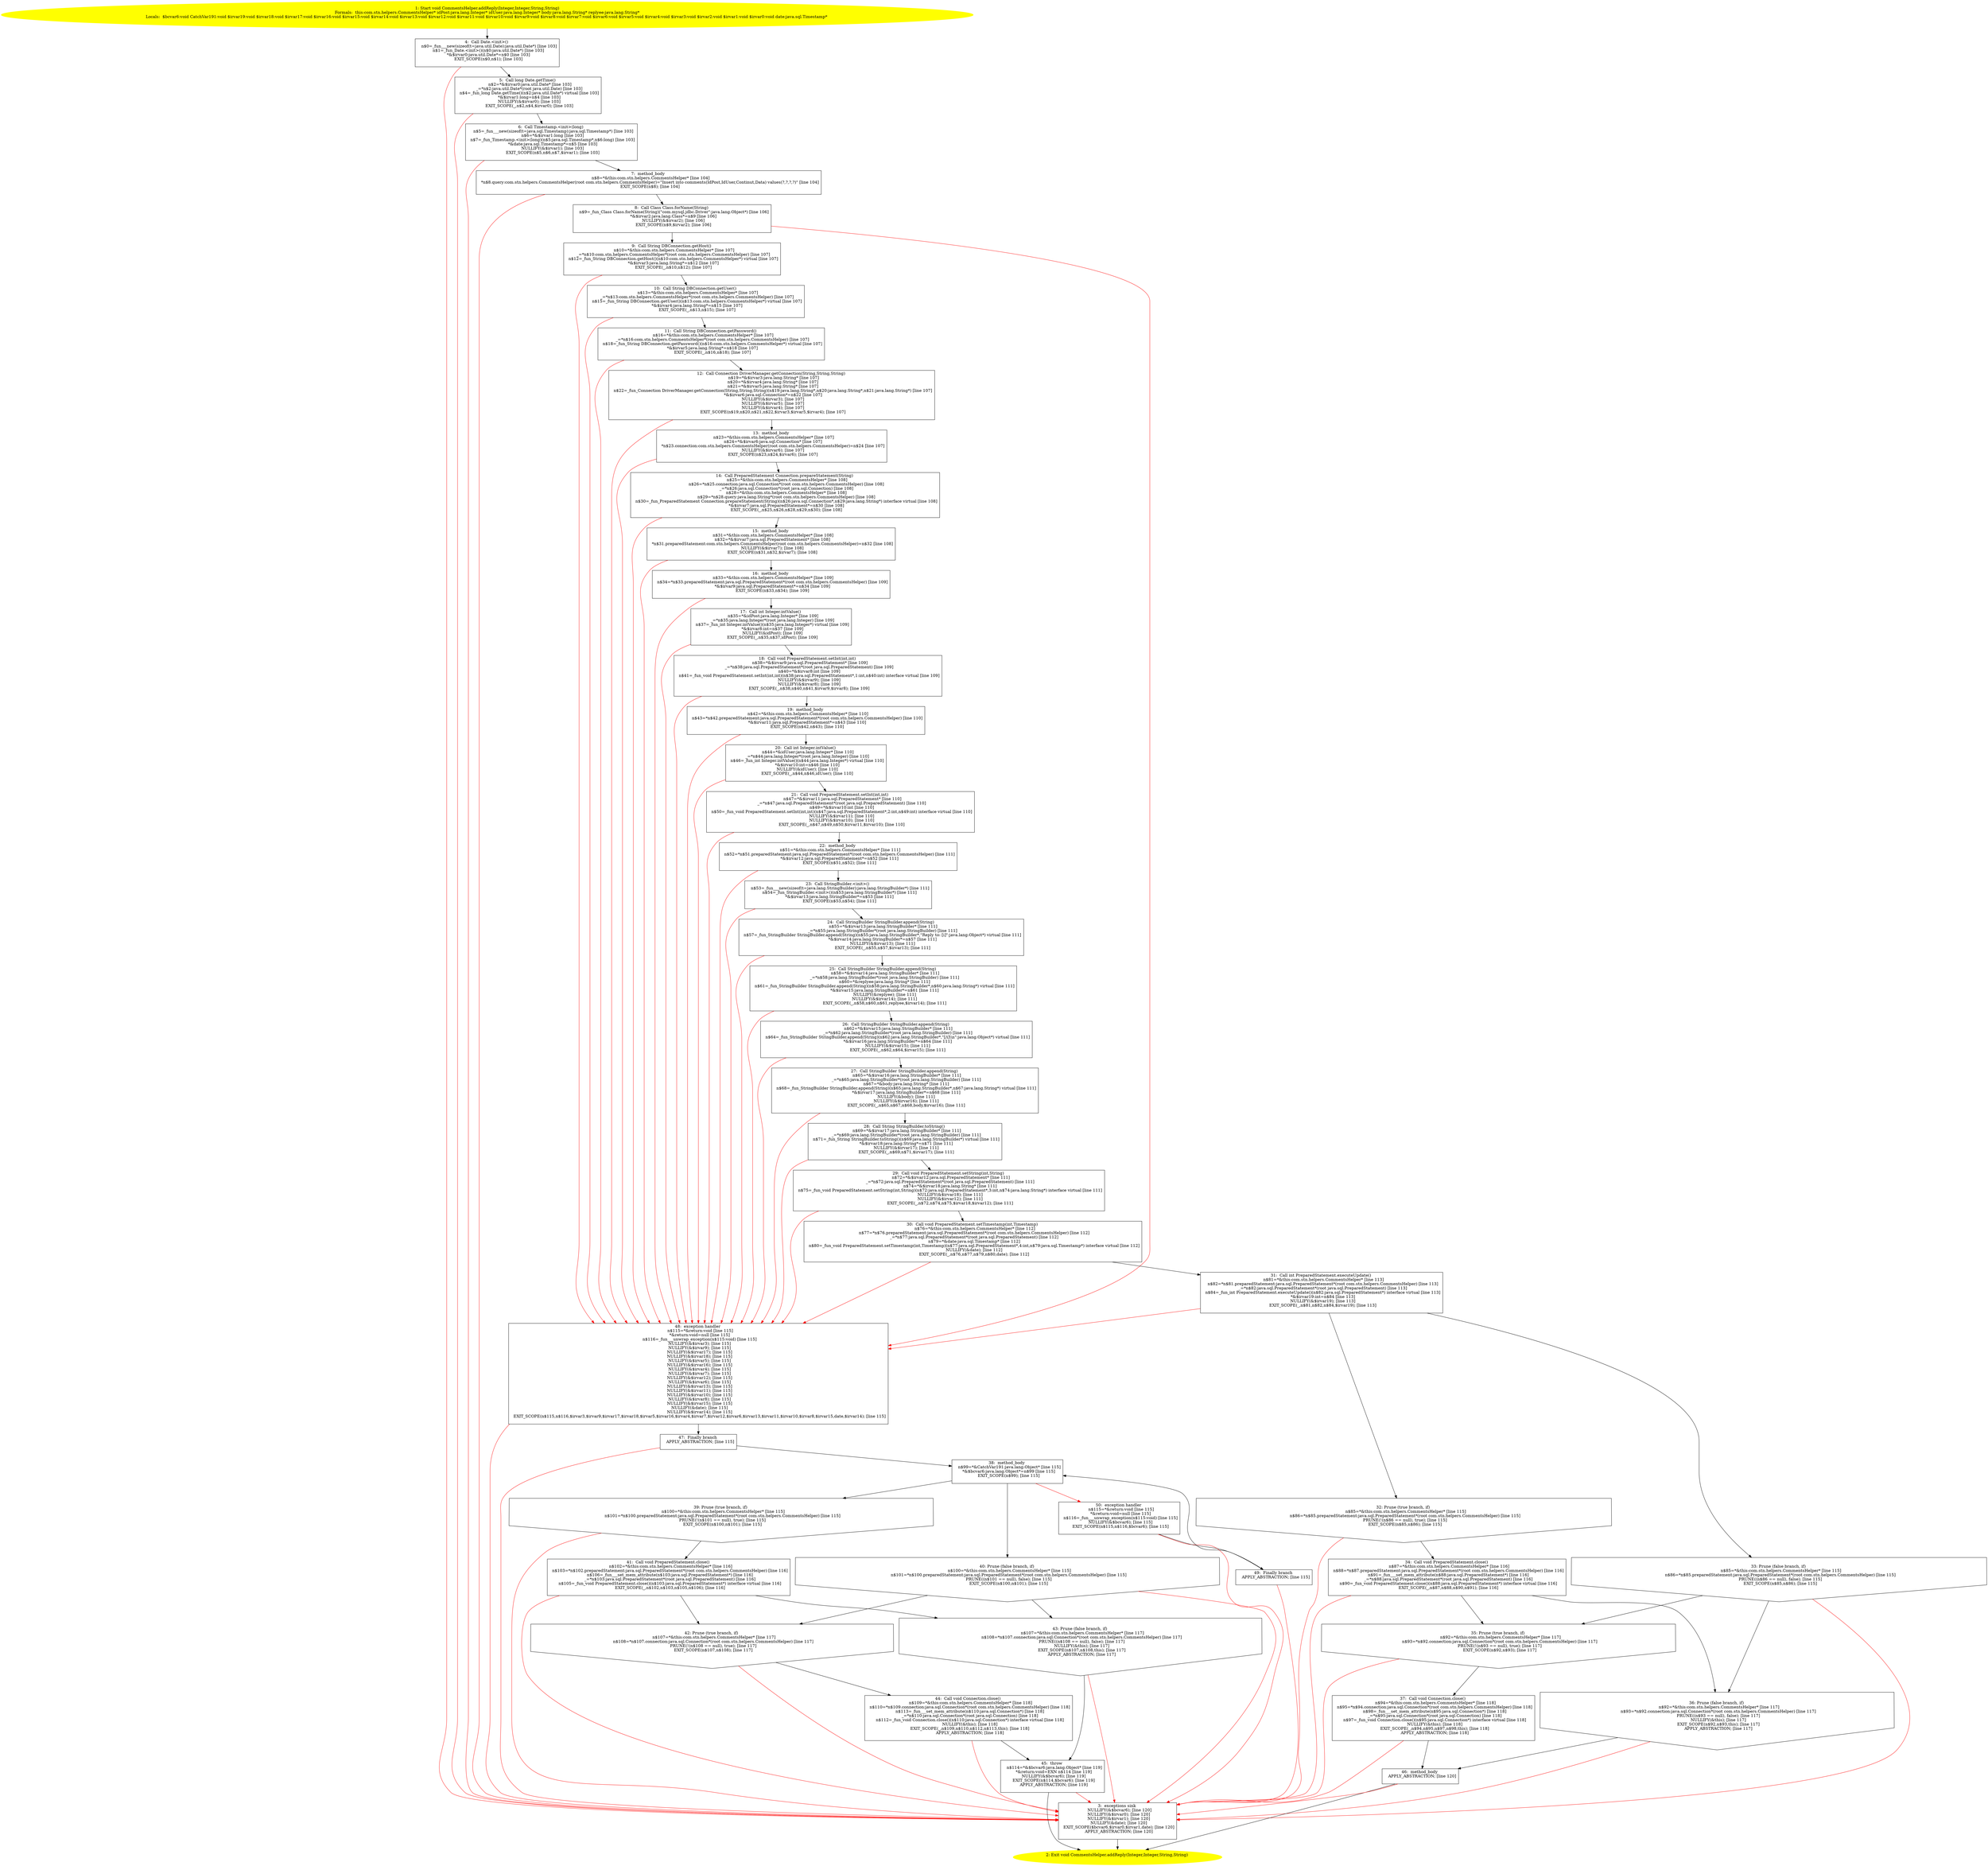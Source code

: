 /* @generated */
digraph cfg {
"com.stn.helpers.CommentsHelper.addReply(java.lang.Integer,java.lang.Integer,java.lang.String,java.la.20ee02a31cfb15e76d578f9421fd1ba1_1" [label="1: Start void CommentsHelper.addReply(Integer,Integer,String,String)\nFormals:  this:com.stn.helpers.CommentsHelper* idPost:java.lang.Integer* idUser:java.lang.Integer* body:java.lang.String* replyee:java.lang.String*\nLocals:  $bcvar6:void CatchVar191:void $irvar19:void $irvar18:void $irvar17:void $irvar16:void $irvar15:void $irvar14:void $irvar13:void $irvar12:void $irvar11:void $irvar10:void $irvar9:void $irvar8:void $irvar7:void $irvar6:void $irvar5:void $irvar4:void $irvar3:void $irvar2:void $irvar1:void $irvar0:void date:java.sql.Timestamp* \n  " color=yellow style=filled]
	

	 "com.stn.helpers.CommentsHelper.addReply(java.lang.Integer,java.lang.Integer,java.lang.String,java.la.20ee02a31cfb15e76d578f9421fd1ba1_1" -> "com.stn.helpers.CommentsHelper.addReply(java.lang.Integer,java.lang.Integer,java.lang.String,java.la.20ee02a31cfb15e76d578f9421fd1ba1_4" ;
"com.stn.helpers.CommentsHelper.addReply(java.lang.Integer,java.lang.Integer,java.lang.String,java.la.20ee02a31cfb15e76d578f9421fd1ba1_2" [label="2: Exit void CommentsHelper.addReply(Integer,Integer,String,String) \n  " color=yellow style=filled]
	

"com.stn.helpers.CommentsHelper.addReply(java.lang.Integer,java.lang.Integer,java.lang.String,java.la.20ee02a31cfb15e76d578f9421fd1ba1_3" [label="3:  exceptions sink \n   NULLIFY(&$bcvar6); [line 120]\n  NULLIFY(&$irvar0); [line 120]\n  NULLIFY(&$irvar1); [line 120]\n  NULLIFY(&date); [line 120]\n  EXIT_SCOPE($bcvar6,$irvar0,$irvar1,date); [line 120]\n  APPLY_ABSTRACTION; [line 120]\n " shape="box"]
	

	 "com.stn.helpers.CommentsHelper.addReply(java.lang.Integer,java.lang.Integer,java.lang.String,java.la.20ee02a31cfb15e76d578f9421fd1ba1_3" -> "com.stn.helpers.CommentsHelper.addReply(java.lang.Integer,java.lang.Integer,java.lang.String,java.la.20ee02a31cfb15e76d578f9421fd1ba1_2" ;
"com.stn.helpers.CommentsHelper.addReply(java.lang.Integer,java.lang.Integer,java.lang.String,java.la.20ee02a31cfb15e76d578f9421fd1ba1_4" [label="4:  Call Date.<init>() \n   n$0=_fun___new(sizeof(t=java.util.Date):java.util.Date*) [line 103]\n  n$1=_fun_Date.<init>()(n$0:java.util.Date*) [line 103]\n  *&$irvar0:java.util.Date*=n$0 [line 103]\n  EXIT_SCOPE(n$0,n$1); [line 103]\n " shape="box"]
	

	 "com.stn.helpers.CommentsHelper.addReply(java.lang.Integer,java.lang.Integer,java.lang.String,java.la.20ee02a31cfb15e76d578f9421fd1ba1_4" -> "com.stn.helpers.CommentsHelper.addReply(java.lang.Integer,java.lang.Integer,java.lang.String,java.la.20ee02a31cfb15e76d578f9421fd1ba1_5" ;
	 "com.stn.helpers.CommentsHelper.addReply(java.lang.Integer,java.lang.Integer,java.lang.String,java.la.20ee02a31cfb15e76d578f9421fd1ba1_4" -> "com.stn.helpers.CommentsHelper.addReply(java.lang.Integer,java.lang.Integer,java.lang.String,java.la.20ee02a31cfb15e76d578f9421fd1ba1_3" [color="red" ];
"com.stn.helpers.CommentsHelper.addReply(java.lang.Integer,java.lang.Integer,java.lang.String,java.la.20ee02a31cfb15e76d578f9421fd1ba1_5" [label="5:  Call long Date.getTime() \n   n$2=*&$irvar0:java.util.Date* [line 103]\n  _=*n$2:java.util.Date*(root java.util.Date) [line 103]\n  n$4=_fun_long Date.getTime()(n$2:java.util.Date*) virtual [line 103]\n  *&$irvar1:long=n$4 [line 103]\n  NULLIFY(&$irvar0); [line 103]\n  EXIT_SCOPE(_,n$2,n$4,$irvar0); [line 103]\n " shape="box"]
	

	 "com.stn.helpers.CommentsHelper.addReply(java.lang.Integer,java.lang.Integer,java.lang.String,java.la.20ee02a31cfb15e76d578f9421fd1ba1_5" -> "com.stn.helpers.CommentsHelper.addReply(java.lang.Integer,java.lang.Integer,java.lang.String,java.la.20ee02a31cfb15e76d578f9421fd1ba1_6" ;
	 "com.stn.helpers.CommentsHelper.addReply(java.lang.Integer,java.lang.Integer,java.lang.String,java.la.20ee02a31cfb15e76d578f9421fd1ba1_5" -> "com.stn.helpers.CommentsHelper.addReply(java.lang.Integer,java.lang.Integer,java.lang.String,java.la.20ee02a31cfb15e76d578f9421fd1ba1_3" [color="red" ];
"com.stn.helpers.CommentsHelper.addReply(java.lang.Integer,java.lang.Integer,java.lang.String,java.la.20ee02a31cfb15e76d578f9421fd1ba1_6" [label="6:  Call Timestamp.<init>(long) \n   n$5=_fun___new(sizeof(t=java.sql.Timestamp):java.sql.Timestamp*) [line 103]\n  n$6=*&$irvar1:long [line 103]\n  n$7=_fun_Timestamp.<init>(long)(n$5:java.sql.Timestamp*,n$6:long) [line 103]\n  *&date:java.sql.Timestamp*=n$5 [line 103]\n  NULLIFY(&$irvar1); [line 103]\n  EXIT_SCOPE(n$5,n$6,n$7,$irvar1); [line 103]\n " shape="box"]
	

	 "com.stn.helpers.CommentsHelper.addReply(java.lang.Integer,java.lang.Integer,java.lang.String,java.la.20ee02a31cfb15e76d578f9421fd1ba1_6" -> "com.stn.helpers.CommentsHelper.addReply(java.lang.Integer,java.lang.Integer,java.lang.String,java.la.20ee02a31cfb15e76d578f9421fd1ba1_7" ;
	 "com.stn.helpers.CommentsHelper.addReply(java.lang.Integer,java.lang.Integer,java.lang.String,java.la.20ee02a31cfb15e76d578f9421fd1ba1_6" -> "com.stn.helpers.CommentsHelper.addReply(java.lang.Integer,java.lang.Integer,java.lang.String,java.la.20ee02a31cfb15e76d578f9421fd1ba1_3" [color="red" ];
"com.stn.helpers.CommentsHelper.addReply(java.lang.Integer,java.lang.Integer,java.lang.String,java.la.20ee02a31cfb15e76d578f9421fd1ba1_7" [label="7:  method_body \n   n$8=*&this:com.stn.helpers.CommentsHelper* [line 104]\n  *n$8.query:com.stn.helpers.CommentsHelper(root com.stn.helpers.CommentsHelper)=\"Insert into comments(IdPost,IdUser,Continut,Data) values(?,?,?,?)\" [line 104]\n  EXIT_SCOPE(n$8); [line 104]\n " shape="box"]
	

	 "com.stn.helpers.CommentsHelper.addReply(java.lang.Integer,java.lang.Integer,java.lang.String,java.la.20ee02a31cfb15e76d578f9421fd1ba1_7" -> "com.stn.helpers.CommentsHelper.addReply(java.lang.Integer,java.lang.Integer,java.lang.String,java.la.20ee02a31cfb15e76d578f9421fd1ba1_8" ;
	 "com.stn.helpers.CommentsHelper.addReply(java.lang.Integer,java.lang.Integer,java.lang.String,java.la.20ee02a31cfb15e76d578f9421fd1ba1_7" -> "com.stn.helpers.CommentsHelper.addReply(java.lang.Integer,java.lang.Integer,java.lang.String,java.la.20ee02a31cfb15e76d578f9421fd1ba1_3" [color="red" ];
"com.stn.helpers.CommentsHelper.addReply(java.lang.Integer,java.lang.Integer,java.lang.String,java.la.20ee02a31cfb15e76d578f9421fd1ba1_8" [label="8:  Call Class Class.forName(String) \n   n$9=_fun_Class Class.forName(String)(\"com.mysql.jdbc.Driver\":java.lang.Object*) [line 106]\n  *&$irvar2:java.lang.Class*=n$9 [line 106]\n  NULLIFY(&$irvar2); [line 106]\n  EXIT_SCOPE(n$9,$irvar2); [line 106]\n " shape="box"]
	

	 "com.stn.helpers.CommentsHelper.addReply(java.lang.Integer,java.lang.Integer,java.lang.String,java.la.20ee02a31cfb15e76d578f9421fd1ba1_8" -> "com.stn.helpers.CommentsHelper.addReply(java.lang.Integer,java.lang.Integer,java.lang.String,java.la.20ee02a31cfb15e76d578f9421fd1ba1_9" ;
	 "com.stn.helpers.CommentsHelper.addReply(java.lang.Integer,java.lang.Integer,java.lang.String,java.la.20ee02a31cfb15e76d578f9421fd1ba1_8" -> "com.stn.helpers.CommentsHelper.addReply(java.lang.Integer,java.lang.Integer,java.lang.String,java.la.20ee02a31cfb15e76d578f9421fd1ba1_48" [color="red" ];
"com.stn.helpers.CommentsHelper.addReply(java.lang.Integer,java.lang.Integer,java.lang.String,java.la.20ee02a31cfb15e76d578f9421fd1ba1_9" [label="9:  Call String DBConnection.getHost() \n   n$10=*&this:com.stn.helpers.CommentsHelper* [line 107]\n  _=*n$10:com.stn.helpers.CommentsHelper*(root com.stn.helpers.CommentsHelper) [line 107]\n  n$12=_fun_String DBConnection.getHost()(n$10:com.stn.helpers.CommentsHelper*) virtual [line 107]\n  *&$irvar3:java.lang.String*=n$12 [line 107]\n  EXIT_SCOPE(_,n$10,n$12); [line 107]\n " shape="box"]
	

	 "com.stn.helpers.CommentsHelper.addReply(java.lang.Integer,java.lang.Integer,java.lang.String,java.la.20ee02a31cfb15e76d578f9421fd1ba1_9" -> "com.stn.helpers.CommentsHelper.addReply(java.lang.Integer,java.lang.Integer,java.lang.String,java.la.20ee02a31cfb15e76d578f9421fd1ba1_10" ;
	 "com.stn.helpers.CommentsHelper.addReply(java.lang.Integer,java.lang.Integer,java.lang.String,java.la.20ee02a31cfb15e76d578f9421fd1ba1_9" -> "com.stn.helpers.CommentsHelper.addReply(java.lang.Integer,java.lang.Integer,java.lang.String,java.la.20ee02a31cfb15e76d578f9421fd1ba1_48" [color="red" ];
"com.stn.helpers.CommentsHelper.addReply(java.lang.Integer,java.lang.Integer,java.lang.String,java.la.20ee02a31cfb15e76d578f9421fd1ba1_10" [label="10:  Call String DBConnection.getUser() \n   n$13=*&this:com.stn.helpers.CommentsHelper* [line 107]\n  _=*n$13:com.stn.helpers.CommentsHelper*(root com.stn.helpers.CommentsHelper) [line 107]\n  n$15=_fun_String DBConnection.getUser()(n$13:com.stn.helpers.CommentsHelper*) virtual [line 107]\n  *&$irvar4:java.lang.String*=n$15 [line 107]\n  EXIT_SCOPE(_,n$13,n$15); [line 107]\n " shape="box"]
	

	 "com.stn.helpers.CommentsHelper.addReply(java.lang.Integer,java.lang.Integer,java.lang.String,java.la.20ee02a31cfb15e76d578f9421fd1ba1_10" -> "com.stn.helpers.CommentsHelper.addReply(java.lang.Integer,java.lang.Integer,java.lang.String,java.la.20ee02a31cfb15e76d578f9421fd1ba1_11" ;
	 "com.stn.helpers.CommentsHelper.addReply(java.lang.Integer,java.lang.Integer,java.lang.String,java.la.20ee02a31cfb15e76d578f9421fd1ba1_10" -> "com.stn.helpers.CommentsHelper.addReply(java.lang.Integer,java.lang.Integer,java.lang.String,java.la.20ee02a31cfb15e76d578f9421fd1ba1_48" [color="red" ];
"com.stn.helpers.CommentsHelper.addReply(java.lang.Integer,java.lang.Integer,java.lang.String,java.la.20ee02a31cfb15e76d578f9421fd1ba1_11" [label="11:  Call String DBConnection.getPassword() \n   n$16=*&this:com.stn.helpers.CommentsHelper* [line 107]\n  _=*n$16:com.stn.helpers.CommentsHelper*(root com.stn.helpers.CommentsHelper) [line 107]\n  n$18=_fun_String DBConnection.getPassword()(n$16:com.stn.helpers.CommentsHelper*) virtual [line 107]\n  *&$irvar5:java.lang.String*=n$18 [line 107]\n  EXIT_SCOPE(_,n$16,n$18); [line 107]\n " shape="box"]
	

	 "com.stn.helpers.CommentsHelper.addReply(java.lang.Integer,java.lang.Integer,java.lang.String,java.la.20ee02a31cfb15e76d578f9421fd1ba1_11" -> "com.stn.helpers.CommentsHelper.addReply(java.lang.Integer,java.lang.Integer,java.lang.String,java.la.20ee02a31cfb15e76d578f9421fd1ba1_12" ;
	 "com.stn.helpers.CommentsHelper.addReply(java.lang.Integer,java.lang.Integer,java.lang.String,java.la.20ee02a31cfb15e76d578f9421fd1ba1_11" -> "com.stn.helpers.CommentsHelper.addReply(java.lang.Integer,java.lang.Integer,java.lang.String,java.la.20ee02a31cfb15e76d578f9421fd1ba1_48" [color="red" ];
"com.stn.helpers.CommentsHelper.addReply(java.lang.Integer,java.lang.Integer,java.lang.String,java.la.20ee02a31cfb15e76d578f9421fd1ba1_12" [label="12:  Call Connection DriverManager.getConnection(String,String,String) \n   n$19=*&$irvar3:java.lang.String* [line 107]\n  n$20=*&$irvar4:java.lang.String* [line 107]\n  n$21=*&$irvar5:java.lang.String* [line 107]\n  n$22=_fun_Connection DriverManager.getConnection(String,String,String)(n$19:java.lang.String*,n$20:java.lang.String*,n$21:java.lang.String*) [line 107]\n  *&$irvar6:java.sql.Connection*=n$22 [line 107]\n  NULLIFY(&$irvar3); [line 107]\n  NULLIFY(&$irvar5); [line 107]\n  NULLIFY(&$irvar4); [line 107]\n  EXIT_SCOPE(n$19,n$20,n$21,n$22,$irvar3,$irvar5,$irvar4); [line 107]\n " shape="box"]
	

	 "com.stn.helpers.CommentsHelper.addReply(java.lang.Integer,java.lang.Integer,java.lang.String,java.la.20ee02a31cfb15e76d578f9421fd1ba1_12" -> "com.stn.helpers.CommentsHelper.addReply(java.lang.Integer,java.lang.Integer,java.lang.String,java.la.20ee02a31cfb15e76d578f9421fd1ba1_13" ;
	 "com.stn.helpers.CommentsHelper.addReply(java.lang.Integer,java.lang.Integer,java.lang.String,java.la.20ee02a31cfb15e76d578f9421fd1ba1_12" -> "com.stn.helpers.CommentsHelper.addReply(java.lang.Integer,java.lang.Integer,java.lang.String,java.la.20ee02a31cfb15e76d578f9421fd1ba1_48" [color="red" ];
"com.stn.helpers.CommentsHelper.addReply(java.lang.Integer,java.lang.Integer,java.lang.String,java.la.20ee02a31cfb15e76d578f9421fd1ba1_13" [label="13:  method_body \n   n$23=*&this:com.stn.helpers.CommentsHelper* [line 107]\n  n$24=*&$irvar6:java.sql.Connection* [line 107]\n  *n$23.connection:com.stn.helpers.CommentsHelper(root com.stn.helpers.CommentsHelper)=n$24 [line 107]\n  NULLIFY(&$irvar6); [line 107]\n  EXIT_SCOPE(n$23,n$24,$irvar6); [line 107]\n " shape="box"]
	

	 "com.stn.helpers.CommentsHelper.addReply(java.lang.Integer,java.lang.Integer,java.lang.String,java.la.20ee02a31cfb15e76d578f9421fd1ba1_13" -> "com.stn.helpers.CommentsHelper.addReply(java.lang.Integer,java.lang.Integer,java.lang.String,java.la.20ee02a31cfb15e76d578f9421fd1ba1_14" ;
	 "com.stn.helpers.CommentsHelper.addReply(java.lang.Integer,java.lang.Integer,java.lang.String,java.la.20ee02a31cfb15e76d578f9421fd1ba1_13" -> "com.stn.helpers.CommentsHelper.addReply(java.lang.Integer,java.lang.Integer,java.lang.String,java.la.20ee02a31cfb15e76d578f9421fd1ba1_48" [color="red" ];
"com.stn.helpers.CommentsHelper.addReply(java.lang.Integer,java.lang.Integer,java.lang.String,java.la.20ee02a31cfb15e76d578f9421fd1ba1_14" [label="14:  Call PreparedStatement Connection.prepareStatement(String) \n   n$25=*&this:com.stn.helpers.CommentsHelper* [line 108]\n  n$26=*n$25.connection:java.sql.Connection*(root com.stn.helpers.CommentsHelper) [line 108]\n  _=*n$26:java.sql.Connection*(root java.sql.Connection) [line 108]\n  n$28=*&this:com.stn.helpers.CommentsHelper* [line 108]\n  n$29=*n$28.query:java.lang.String*(root com.stn.helpers.CommentsHelper) [line 108]\n  n$30=_fun_PreparedStatement Connection.prepareStatement(String)(n$26:java.sql.Connection*,n$29:java.lang.String*) interface virtual [line 108]\n  *&$irvar7:java.sql.PreparedStatement*=n$30 [line 108]\n  EXIT_SCOPE(_,n$25,n$26,n$28,n$29,n$30); [line 108]\n " shape="box"]
	

	 "com.stn.helpers.CommentsHelper.addReply(java.lang.Integer,java.lang.Integer,java.lang.String,java.la.20ee02a31cfb15e76d578f9421fd1ba1_14" -> "com.stn.helpers.CommentsHelper.addReply(java.lang.Integer,java.lang.Integer,java.lang.String,java.la.20ee02a31cfb15e76d578f9421fd1ba1_15" ;
	 "com.stn.helpers.CommentsHelper.addReply(java.lang.Integer,java.lang.Integer,java.lang.String,java.la.20ee02a31cfb15e76d578f9421fd1ba1_14" -> "com.stn.helpers.CommentsHelper.addReply(java.lang.Integer,java.lang.Integer,java.lang.String,java.la.20ee02a31cfb15e76d578f9421fd1ba1_48" [color="red" ];
"com.stn.helpers.CommentsHelper.addReply(java.lang.Integer,java.lang.Integer,java.lang.String,java.la.20ee02a31cfb15e76d578f9421fd1ba1_15" [label="15:  method_body \n   n$31=*&this:com.stn.helpers.CommentsHelper* [line 108]\n  n$32=*&$irvar7:java.sql.PreparedStatement* [line 108]\n  *n$31.preparedStatement:com.stn.helpers.CommentsHelper(root com.stn.helpers.CommentsHelper)=n$32 [line 108]\n  NULLIFY(&$irvar7); [line 108]\n  EXIT_SCOPE(n$31,n$32,$irvar7); [line 108]\n " shape="box"]
	

	 "com.stn.helpers.CommentsHelper.addReply(java.lang.Integer,java.lang.Integer,java.lang.String,java.la.20ee02a31cfb15e76d578f9421fd1ba1_15" -> "com.stn.helpers.CommentsHelper.addReply(java.lang.Integer,java.lang.Integer,java.lang.String,java.la.20ee02a31cfb15e76d578f9421fd1ba1_16" ;
	 "com.stn.helpers.CommentsHelper.addReply(java.lang.Integer,java.lang.Integer,java.lang.String,java.la.20ee02a31cfb15e76d578f9421fd1ba1_15" -> "com.stn.helpers.CommentsHelper.addReply(java.lang.Integer,java.lang.Integer,java.lang.String,java.la.20ee02a31cfb15e76d578f9421fd1ba1_48" [color="red" ];
"com.stn.helpers.CommentsHelper.addReply(java.lang.Integer,java.lang.Integer,java.lang.String,java.la.20ee02a31cfb15e76d578f9421fd1ba1_16" [label="16:  method_body \n   n$33=*&this:com.stn.helpers.CommentsHelper* [line 109]\n  n$34=*n$33.preparedStatement:java.sql.PreparedStatement*(root com.stn.helpers.CommentsHelper) [line 109]\n  *&$irvar9:java.sql.PreparedStatement*=n$34 [line 109]\n  EXIT_SCOPE(n$33,n$34); [line 109]\n " shape="box"]
	

	 "com.stn.helpers.CommentsHelper.addReply(java.lang.Integer,java.lang.Integer,java.lang.String,java.la.20ee02a31cfb15e76d578f9421fd1ba1_16" -> "com.stn.helpers.CommentsHelper.addReply(java.lang.Integer,java.lang.Integer,java.lang.String,java.la.20ee02a31cfb15e76d578f9421fd1ba1_17" ;
	 "com.stn.helpers.CommentsHelper.addReply(java.lang.Integer,java.lang.Integer,java.lang.String,java.la.20ee02a31cfb15e76d578f9421fd1ba1_16" -> "com.stn.helpers.CommentsHelper.addReply(java.lang.Integer,java.lang.Integer,java.lang.String,java.la.20ee02a31cfb15e76d578f9421fd1ba1_48" [color="red" ];
"com.stn.helpers.CommentsHelper.addReply(java.lang.Integer,java.lang.Integer,java.lang.String,java.la.20ee02a31cfb15e76d578f9421fd1ba1_17" [label="17:  Call int Integer.intValue() \n   n$35=*&idPost:java.lang.Integer* [line 109]\n  _=*n$35:java.lang.Integer*(root java.lang.Integer) [line 109]\n  n$37=_fun_int Integer.intValue()(n$35:java.lang.Integer*) virtual [line 109]\n  *&$irvar8:int=n$37 [line 109]\n  NULLIFY(&idPost); [line 109]\n  EXIT_SCOPE(_,n$35,n$37,idPost); [line 109]\n " shape="box"]
	

	 "com.stn.helpers.CommentsHelper.addReply(java.lang.Integer,java.lang.Integer,java.lang.String,java.la.20ee02a31cfb15e76d578f9421fd1ba1_17" -> "com.stn.helpers.CommentsHelper.addReply(java.lang.Integer,java.lang.Integer,java.lang.String,java.la.20ee02a31cfb15e76d578f9421fd1ba1_18" ;
	 "com.stn.helpers.CommentsHelper.addReply(java.lang.Integer,java.lang.Integer,java.lang.String,java.la.20ee02a31cfb15e76d578f9421fd1ba1_17" -> "com.stn.helpers.CommentsHelper.addReply(java.lang.Integer,java.lang.Integer,java.lang.String,java.la.20ee02a31cfb15e76d578f9421fd1ba1_48" [color="red" ];
"com.stn.helpers.CommentsHelper.addReply(java.lang.Integer,java.lang.Integer,java.lang.String,java.la.20ee02a31cfb15e76d578f9421fd1ba1_18" [label="18:  Call void PreparedStatement.setInt(int,int) \n   n$38=*&$irvar9:java.sql.PreparedStatement* [line 109]\n  _=*n$38:java.sql.PreparedStatement*(root java.sql.PreparedStatement) [line 109]\n  n$40=*&$irvar8:int [line 109]\n  n$41=_fun_void PreparedStatement.setInt(int,int)(n$38:java.sql.PreparedStatement*,1:int,n$40:int) interface virtual [line 109]\n  NULLIFY(&$irvar9); [line 109]\n  NULLIFY(&$irvar8); [line 109]\n  EXIT_SCOPE(_,n$38,n$40,n$41,$irvar9,$irvar8); [line 109]\n " shape="box"]
	

	 "com.stn.helpers.CommentsHelper.addReply(java.lang.Integer,java.lang.Integer,java.lang.String,java.la.20ee02a31cfb15e76d578f9421fd1ba1_18" -> "com.stn.helpers.CommentsHelper.addReply(java.lang.Integer,java.lang.Integer,java.lang.String,java.la.20ee02a31cfb15e76d578f9421fd1ba1_19" ;
	 "com.stn.helpers.CommentsHelper.addReply(java.lang.Integer,java.lang.Integer,java.lang.String,java.la.20ee02a31cfb15e76d578f9421fd1ba1_18" -> "com.stn.helpers.CommentsHelper.addReply(java.lang.Integer,java.lang.Integer,java.lang.String,java.la.20ee02a31cfb15e76d578f9421fd1ba1_48" [color="red" ];
"com.stn.helpers.CommentsHelper.addReply(java.lang.Integer,java.lang.Integer,java.lang.String,java.la.20ee02a31cfb15e76d578f9421fd1ba1_19" [label="19:  method_body \n   n$42=*&this:com.stn.helpers.CommentsHelper* [line 110]\n  n$43=*n$42.preparedStatement:java.sql.PreparedStatement*(root com.stn.helpers.CommentsHelper) [line 110]\n  *&$irvar11:java.sql.PreparedStatement*=n$43 [line 110]\n  EXIT_SCOPE(n$42,n$43); [line 110]\n " shape="box"]
	

	 "com.stn.helpers.CommentsHelper.addReply(java.lang.Integer,java.lang.Integer,java.lang.String,java.la.20ee02a31cfb15e76d578f9421fd1ba1_19" -> "com.stn.helpers.CommentsHelper.addReply(java.lang.Integer,java.lang.Integer,java.lang.String,java.la.20ee02a31cfb15e76d578f9421fd1ba1_20" ;
	 "com.stn.helpers.CommentsHelper.addReply(java.lang.Integer,java.lang.Integer,java.lang.String,java.la.20ee02a31cfb15e76d578f9421fd1ba1_19" -> "com.stn.helpers.CommentsHelper.addReply(java.lang.Integer,java.lang.Integer,java.lang.String,java.la.20ee02a31cfb15e76d578f9421fd1ba1_48" [color="red" ];
"com.stn.helpers.CommentsHelper.addReply(java.lang.Integer,java.lang.Integer,java.lang.String,java.la.20ee02a31cfb15e76d578f9421fd1ba1_20" [label="20:  Call int Integer.intValue() \n   n$44=*&idUser:java.lang.Integer* [line 110]\n  _=*n$44:java.lang.Integer*(root java.lang.Integer) [line 110]\n  n$46=_fun_int Integer.intValue()(n$44:java.lang.Integer*) virtual [line 110]\n  *&$irvar10:int=n$46 [line 110]\n  NULLIFY(&idUser); [line 110]\n  EXIT_SCOPE(_,n$44,n$46,idUser); [line 110]\n " shape="box"]
	

	 "com.stn.helpers.CommentsHelper.addReply(java.lang.Integer,java.lang.Integer,java.lang.String,java.la.20ee02a31cfb15e76d578f9421fd1ba1_20" -> "com.stn.helpers.CommentsHelper.addReply(java.lang.Integer,java.lang.Integer,java.lang.String,java.la.20ee02a31cfb15e76d578f9421fd1ba1_21" ;
	 "com.stn.helpers.CommentsHelper.addReply(java.lang.Integer,java.lang.Integer,java.lang.String,java.la.20ee02a31cfb15e76d578f9421fd1ba1_20" -> "com.stn.helpers.CommentsHelper.addReply(java.lang.Integer,java.lang.Integer,java.lang.String,java.la.20ee02a31cfb15e76d578f9421fd1ba1_48" [color="red" ];
"com.stn.helpers.CommentsHelper.addReply(java.lang.Integer,java.lang.Integer,java.lang.String,java.la.20ee02a31cfb15e76d578f9421fd1ba1_21" [label="21:  Call void PreparedStatement.setInt(int,int) \n   n$47=*&$irvar11:java.sql.PreparedStatement* [line 110]\n  _=*n$47:java.sql.PreparedStatement*(root java.sql.PreparedStatement) [line 110]\n  n$49=*&$irvar10:int [line 110]\n  n$50=_fun_void PreparedStatement.setInt(int,int)(n$47:java.sql.PreparedStatement*,2:int,n$49:int) interface virtual [line 110]\n  NULLIFY(&$irvar11); [line 110]\n  NULLIFY(&$irvar10); [line 110]\n  EXIT_SCOPE(_,n$47,n$49,n$50,$irvar11,$irvar10); [line 110]\n " shape="box"]
	

	 "com.stn.helpers.CommentsHelper.addReply(java.lang.Integer,java.lang.Integer,java.lang.String,java.la.20ee02a31cfb15e76d578f9421fd1ba1_21" -> "com.stn.helpers.CommentsHelper.addReply(java.lang.Integer,java.lang.Integer,java.lang.String,java.la.20ee02a31cfb15e76d578f9421fd1ba1_22" ;
	 "com.stn.helpers.CommentsHelper.addReply(java.lang.Integer,java.lang.Integer,java.lang.String,java.la.20ee02a31cfb15e76d578f9421fd1ba1_21" -> "com.stn.helpers.CommentsHelper.addReply(java.lang.Integer,java.lang.Integer,java.lang.String,java.la.20ee02a31cfb15e76d578f9421fd1ba1_48" [color="red" ];
"com.stn.helpers.CommentsHelper.addReply(java.lang.Integer,java.lang.Integer,java.lang.String,java.la.20ee02a31cfb15e76d578f9421fd1ba1_22" [label="22:  method_body \n   n$51=*&this:com.stn.helpers.CommentsHelper* [line 111]\n  n$52=*n$51.preparedStatement:java.sql.PreparedStatement*(root com.stn.helpers.CommentsHelper) [line 111]\n  *&$irvar12:java.sql.PreparedStatement*=n$52 [line 111]\n  EXIT_SCOPE(n$51,n$52); [line 111]\n " shape="box"]
	

	 "com.stn.helpers.CommentsHelper.addReply(java.lang.Integer,java.lang.Integer,java.lang.String,java.la.20ee02a31cfb15e76d578f9421fd1ba1_22" -> "com.stn.helpers.CommentsHelper.addReply(java.lang.Integer,java.lang.Integer,java.lang.String,java.la.20ee02a31cfb15e76d578f9421fd1ba1_23" ;
	 "com.stn.helpers.CommentsHelper.addReply(java.lang.Integer,java.lang.Integer,java.lang.String,java.la.20ee02a31cfb15e76d578f9421fd1ba1_22" -> "com.stn.helpers.CommentsHelper.addReply(java.lang.Integer,java.lang.Integer,java.lang.String,java.la.20ee02a31cfb15e76d578f9421fd1ba1_48" [color="red" ];
"com.stn.helpers.CommentsHelper.addReply(java.lang.Integer,java.lang.Integer,java.lang.String,java.la.20ee02a31cfb15e76d578f9421fd1ba1_23" [label="23:  Call StringBuilder.<init>() \n   n$53=_fun___new(sizeof(t=java.lang.StringBuilder):java.lang.StringBuilder*) [line 111]\n  n$54=_fun_StringBuilder.<init>()(n$53:java.lang.StringBuilder*) [line 111]\n  *&$irvar13:java.lang.StringBuilder*=n$53 [line 111]\n  EXIT_SCOPE(n$53,n$54); [line 111]\n " shape="box"]
	

	 "com.stn.helpers.CommentsHelper.addReply(java.lang.Integer,java.lang.Integer,java.lang.String,java.la.20ee02a31cfb15e76d578f9421fd1ba1_23" -> "com.stn.helpers.CommentsHelper.addReply(java.lang.Integer,java.lang.Integer,java.lang.String,java.la.20ee02a31cfb15e76d578f9421fd1ba1_24" ;
	 "com.stn.helpers.CommentsHelper.addReply(java.lang.Integer,java.lang.Integer,java.lang.String,java.la.20ee02a31cfb15e76d578f9421fd1ba1_23" -> "com.stn.helpers.CommentsHelper.addReply(java.lang.Integer,java.lang.Integer,java.lang.String,java.la.20ee02a31cfb15e76d578f9421fd1ba1_48" [color="red" ];
"com.stn.helpers.CommentsHelper.addReply(java.lang.Integer,java.lang.Integer,java.lang.String,java.la.20ee02a31cfb15e76d578f9421fd1ba1_24" [label="24:  Call StringBuilder StringBuilder.append(String) \n   n$55=*&$irvar13:java.lang.StringBuilder* [line 111]\n  _=*n$55:java.lang.StringBuilder*(root java.lang.StringBuilder) [line 111]\n  n$57=_fun_StringBuilder StringBuilder.append(String)(n$55:java.lang.StringBuilder*,\"Reply to: [i]\":java.lang.Object*) virtual [line 111]\n  *&$irvar14:java.lang.StringBuilder*=n$57 [line 111]\n  NULLIFY(&$irvar13); [line 111]\n  EXIT_SCOPE(_,n$55,n$57,$irvar13); [line 111]\n " shape="box"]
	

	 "com.stn.helpers.CommentsHelper.addReply(java.lang.Integer,java.lang.Integer,java.lang.String,java.la.20ee02a31cfb15e76d578f9421fd1ba1_24" -> "com.stn.helpers.CommentsHelper.addReply(java.lang.Integer,java.lang.Integer,java.lang.String,java.la.20ee02a31cfb15e76d578f9421fd1ba1_25" ;
	 "com.stn.helpers.CommentsHelper.addReply(java.lang.Integer,java.lang.Integer,java.lang.String,java.la.20ee02a31cfb15e76d578f9421fd1ba1_24" -> "com.stn.helpers.CommentsHelper.addReply(java.lang.Integer,java.lang.Integer,java.lang.String,java.la.20ee02a31cfb15e76d578f9421fd1ba1_48" [color="red" ];
"com.stn.helpers.CommentsHelper.addReply(java.lang.Integer,java.lang.Integer,java.lang.String,java.la.20ee02a31cfb15e76d578f9421fd1ba1_25" [label="25:  Call StringBuilder StringBuilder.append(String) \n   n$58=*&$irvar14:java.lang.StringBuilder* [line 111]\n  _=*n$58:java.lang.StringBuilder*(root java.lang.StringBuilder) [line 111]\n  n$60=*&replyee:java.lang.String* [line 111]\n  n$61=_fun_StringBuilder StringBuilder.append(String)(n$58:java.lang.StringBuilder*,n$60:java.lang.String*) virtual [line 111]\n  *&$irvar15:java.lang.StringBuilder*=n$61 [line 111]\n  NULLIFY(&replyee); [line 111]\n  NULLIFY(&$irvar14); [line 111]\n  EXIT_SCOPE(_,n$58,n$60,n$61,replyee,$irvar14); [line 111]\n " shape="box"]
	

	 "com.stn.helpers.CommentsHelper.addReply(java.lang.Integer,java.lang.Integer,java.lang.String,java.la.20ee02a31cfb15e76d578f9421fd1ba1_25" -> "com.stn.helpers.CommentsHelper.addReply(java.lang.Integer,java.lang.Integer,java.lang.String,java.la.20ee02a31cfb15e76d578f9421fd1ba1_26" ;
	 "com.stn.helpers.CommentsHelper.addReply(java.lang.Integer,java.lang.Integer,java.lang.String,java.la.20ee02a31cfb15e76d578f9421fd1ba1_25" -> "com.stn.helpers.CommentsHelper.addReply(java.lang.Integer,java.lang.Integer,java.lang.String,java.la.20ee02a31cfb15e76d578f9421fd1ba1_48" [color="red" ];
"com.stn.helpers.CommentsHelper.addReply(java.lang.Integer,java.lang.Integer,java.lang.String,java.la.20ee02a31cfb15e76d578f9421fd1ba1_26" [label="26:  Call StringBuilder StringBuilder.append(String) \n   n$62=*&$irvar15:java.lang.StringBuilder* [line 111]\n  _=*n$62:java.lang.StringBuilder*(root java.lang.StringBuilder) [line 111]\n  n$64=_fun_StringBuilder StringBuilder.append(String)(n$62:java.lang.StringBuilder*,\"[/i]\\\\n\":java.lang.Object*) virtual [line 111]\n  *&$irvar16:java.lang.StringBuilder*=n$64 [line 111]\n  NULLIFY(&$irvar15); [line 111]\n  EXIT_SCOPE(_,n$62,n$64,$irvar15); [line 111]\n " shape="box"]
	

	 "com.stn.helpers.CommentsHelper.addReply(java.lang.Integer,java.lang.Integer,java.lang.String,java.la.20ee02a31cfb15e76d578f9421fd1ba1_26" -> "com.stn.helpers.CommentsHelper.addReply(java.lang.Integer,java.lang.Integer,java.lang.String,java.la.20ee02a31cfb15e76d578f9421fd1ba1_27" ;
	 "com.stn.helpers.CommentsHelper.addReply(java.lang.Integer,java.lang.Integer,java.lang.String,java.la.20ee02a31cfb15e76d578f9421fd1ba1_26" -> "com.stn.helpers.CommentsHelper.addReply(java.lang.Integer,java.lang.Integer,java.lang.String,java.la.20ee02a31cfb15e76d578f9421fd1ba1_48" [color="red" ];
"com.stn.helpers.CommentsHelper.addReply(java.lang.Integer,java.lang.Integer,java.lang.String,java.la.20ee02a31cfb15e76d578f9421fd1ba1_27" [label="27:  Call StringBuilder StringBuilder.append(String) \n   n$65=*&$irvar16:java.lang.StringBuilder* [line 111]\n  _=*n$65:java.lang.StringBuilder*(root java.lang.StringBuilder) [line 111]\n  n$67=*&body:java.lang.String* [line 111]\n  n$68=_fun_StringBuilder StringBuilder.append(String)(n$65:java.lang.StringBuilder*,n$67:java.lang.String*) virtual [line 111]\n  *&$irvar17:java.lang.StringBuilder*=n$68 [line 111]\n  NULLIFY(&body); [line 111]\n  NULLIFY(&$irvar16); [line 111]\n  EXIT_SCOPE(_,n$65,n$67,n$68,body,$irvar16); [line 111]\n " shape="box"]
	

	 "com.stn.helpers.CommentsHelper.addReply(java.lang.Integer,java.lang.Integer,java.lang.String,java.la.20ee02a31cfb15e76d578f9421fd1ba1_27" -> "com.stn.helpers.CommentsHelper.addReply(java.lang.Integer,java.lang.Integer,java.lang.String,java.la.20ee02a31cfb15e76d578f9421fd1ba1_28" ;
	 "com.stn.helpers.CommentsHelper.addReply(java.lang.Integer,java.lang.Integer,java.lang.String,java.la.20ee02a31cfb15e76d578f9421fd1ba1_27" -> "com.stn.helpers.CommentsHelper.addReply(java.lang.Integer,java.lang.Integer,java.lang.String,java.la.20ee02a31cfb15e76d578f9421fd1ba1_48" [color="red" ];
"com.stn.helpers.CommentsHelper.addReply(java.lang.Integer,java.lang.Integer,java.lang.String,java.la.20ee02a31cfb15e76d578f9421fd1ba1_28" [label="28:  Call String StringBuilder.toString() \n   n$69=*&$irvar17:java.lang.StringBuilder* [line 111]\n  _=*n$69:java.lang.StringBuilder*(root java.lang.StringBuilder) [line 111]\n  n$71=_fun_String StringBuilder.toString()(n$69:java.lang.StringBuilder*) virtual [line 111]\n  *&$irvar18:java.lang.String*=n$71 [line 111]\n  NULLIFY(&$irvar17); [line 111]\n  EXIT_SCOPE(_,n$69,n$71,$irvar17); [line 111]\n " shape="box"]
	

	 "com.stn.helpers.CommentsHelper.addReply(java.lang.Integer,java.lang.Integer,java.lang.String,java.la.20ee02a31cfb15e76d578f9421fd1ba1_28" -> "com.stn.helpers.CommentsHelper.addReply(java.lang.Integer,java.lang.Integer,java.lang.String,java.la.20ee02a31cfb15e76d578f9421fd1ba1_29" ;
	 "com.stn.helpers.CommentsHelper.addReply(java.lang.Integer,java.lang.Integer,java.lang.String,java.la.20ee02a31cfb15e76d578f9421fd1ba1_28" -> "com.stn.helpers.CommentsHelper.addReply(java.lang.Integer,java.lang.Integer,java.lang.String,java.la.20ee02a31cfb15e76d578f9421fd1ba1_48" [color="red" ];
"com.stn.helpers.CommentsHelper.addReply(java.lang.Integer,java.lang.Integer,java.lang.String,java.la.20ee02a31cfb15e76d578f9421fd1ba1_29" [label="29:  Call void PreparedStatement.setString(int,String) \n   n$72=*&$irvar12:java.sql.PreparedStatement* [line 111]\n  _=*n$72:java.sql.PreparedStatement*(root java.sql.PreparedStatement) [line 111]\n  n$74=*&$irvar18:java.lang.String* [line 111]\n  n$75=_fun_void PreparedStatement.setString(int,String)(n$72:java.sql.PreparedStatement*,3:int,n$74:java.lang.String*) interface virtual [line 111]\n  NULLIFY(&$irvar18); [line 111]\n  NULLIFY(&$irvar12); [line 111]\n  EXIT_SCOPE(_,n$72,n$74,n$75,$irvar18,$irvar12); [line 111]\n " shape="box"]
	

	 "com.stn.helpers.CommentsHelper.addReply(java.lang.Integer,java.lang.Integer,java.lang.String,java.la.20ee02a31cfb15e76d578f9421fd1ba1_29" -> "com.stn.helpers.CommentsHelper.addReply(java.lang.Integer,java.lang.Integer,java.lang.String,java.la.20ee02a31cfb15e76d578f9421fd1ba1_30" ;
	 "com.stn.helpers.CommentsHelper.addReply(java.lang.Integer,java.lang.Integer,java.lang.String,java.la.20ee02a31cfb15e76d578f9421fd1ba1_29" -> "com.stn.helpers.CommentsHelper.addReply(java.lang.Integer,java.lang.Integer,java.lang.String,java.la.20ee02a31cfb15e76d578f9421fd1ba1_48" [color="red" ];
"com.stn.helpers.CommentsHelper.addReply(java.lang.Integer,java.lang.Integer,java.lang.String,java.la.20ee02a31cfb15e76d578f9421fd1ba1_30" [label="30:  Call void PreparedStatement.setTimestamp(int,Timestamp) \n   n$76=*&this:com.stn.helpers.CommentsHelper* [line 112]\n  n$77=*n$76.preparedStatement:java.sql.PreparedStatement*(root com.stn.helpers.CommentsHelper) [line 112]\n  _=*n$77:java.sql.PreparedStatement*(root java.sql.PreparedStatement) [line 112]\n  n$79=*&date:java.sql.Timestamp* [line 112]\n  n$80=_fun_void PreparedStatement.setTimestamp(int,Timestamp)(n$77:java.sql.PreparedStatement*,4:int,n$79:java.sql.Timestamp*) interface virtual [line 112]\n  NULLIFY(&date); [line 112]\n  EXIT_SCOPE(_,n$76,n$77,n$79,n$80,date); [line 112]\n " shape="box"]
	

	 "com.stn.helpers.CommentsHelper.addReply(java.lang.Integer,java.lang.Integer,java.lang.String,java.la.20ee02a31cfb15e76d578f9421fd1ba1_30" -> "com.stn.helpers.CommentsHelper.addReply(java.lang.Integer,java.lang.Integer,java.lang.String,java.la.20ee02a31cfb15e76d578f9421fd1ba1_31" ;
	 "com.stn.helpers.CommentsHelper.addReply(java.lang.Integer,java.lang.Integer,java.lang.String,java.la.20ee02a31cfb15e76d578f9421fd1ba1_30" -> "com.stn.helpers.CommentsHelper.addReply(java.lang.Integer,java.lang.Integer,java.lang.String,java.la.20ee02a31cfb15e76d578f9421fd1ba1_48" [color="red" ];
"com.stn.helpers.CommentsHelper.addReply(java.lang.Integer,java.lang.Integer,java.lang.String,java.la.20ee02a31cfb15e76d578f9421fd1ba1_31" [label="31:  Call int PreparedStatement.executeUpdate() \n   n$81=*&this:com.stn.helpers.CommentsHelper* [line 113]\n  n$82=*n$81.preparedStatement:java.sql.PreparedStatement*(root com.stn.helpers.CommentsHelper) [line 113]\n  _=*n$82:java.sql.PreparedStatement*(root java.sql.PreparedStatement) [line 113]\n  n$84=_fun_int PreparedStatement.executeUpdate()(n$82:java.sql.PreparedStatement*) interface virtual [line 113]\n  *&$irvar19:int=n$84 [line 113]\n  NULLIFY(&$irvar19); [line 113]\n  EXIT_SCOPE(_,n$81,n$82,n$84,$irvar19); [line 113]\n " shape="box"]
	

	 "com.stn.helpers.CommentsHelper.addReply(java.lang.Integer,java.lang.Integer,java.lang.String,java.la.20ee02a31cfb15e76d578f9421fd1ba1_31" -> "com.stn.helpers.CommentsHelper.addReply(java.lang.Integer,java.lang.Integer,java.lang.String,java.la.20ee02a31cfb15e76d578f9421fd1ba1_32" ;
	 "com.stn.helpers.CommentsHelper.addReply(java.lang.Integer,java.lang.Integer,java.lang.String,java.la.20ee02a31cfb15e76d578f9421fd1ba1_31" -> "com.stn.helpers.CommentsHelper.addReply(java.lang.Integer,java.lang.Integer,java.lang.String,java.la.20ee02a31cfb15e76d578f9421fd1ba1_33" ;
	 "com.stn.helpers.CommentsHelper.addReply(java.lang.Integer,java.lang.Integer,java.lang.String,java.la.20ee02a31cfb15e76d578f9421fd1ba1_31" -> "com.stn.helpers.CommentsHelper.addReply(java.lang.Integer,java.lang.Integer,java.lang.String,java.la.20ee02a31cfb15e76d578f9421fd1ba1_48" [color="red" ];
"com.stn.helpers.CommentsHelper.addReply(java.lang.Integer,java.lang.Integer,java.lang.String,java.la.20ee02a31cfb15e76d578f9421fd1ba1_32" [label="32: Prune (true branch, if) \n   n$85=*&this:com.stn.helpers.CommentsHelper* [line 115]\n  n$86=*n$85.preparedStatement:java.sql.PreparedStatement*(root com.stn.helpers.CommentsHelper) [line 115]\n  PRUNE(!(n$86 == null), true); [line 115]\n  EXIT_SCOPE(n$85,n$86); [line 115]\n " shape="invhouse"]
	

	 "com.stn.helpers.CommentsHelper.addReply(java.lang.Integer,java.lang.Integer,java.lang.String,java.la.20ee02a31cfb15e76d578f9421fd1ba1_32" -> "com.stn.helpers.CommentsHelper.addReply(java.lang.Integer,java.lang.Integer,java.lang.String,java.la.20ee02a31cfb15e76d578f9421fd1ba1_34" ;
	 "com.stn.helpers.CommentsHelper.addReply(java.lang.Integer,java.lang.Integer,java.lang.String,java.la.20ee02a31cfb15e76d578f9421fd1ba1_32" -> "com.stn.helpers.CommentsHelper.addReply(java.lang.Integer,java.lang.Integer,java.lang.String,java.la.20ee02a31cfb15e76d578f9421fd1ba1_3" [color="red" ];
"com.stn.helpers.CommentsHelper.addReply(java.lang.Integer,java.lang.Integer,java.lang.String,java.la.20ee02a31cfb15e76d578f9421fd1ba1_33" [label="33: Prune (false branch, if) \n   n$85=*&this:com.stn.helpers.CommentsHelper* [line 115]\n  n$86=*n$85.preparedStatement:java.sql.PreparedStatement*(root com.stn.helpers.CommentsHelper) [line 115]\n  PRUNE((n$86 == null), false); [line 115]\n  EXIT_SCOPE(n$85,n$86); [line 115]\n " shape="invhouse"]
	

	 "com.stn.helpers.CommentsHelper.addReply(java.lang.Integer,java.lang.Integer,java.lang.String,java.la.20ee02a31cfb15e76d578f9421fd1ba1_33" -> "com.stn.helpers.CommentsHelper.addReply(java.lang.Integer,java.lang.Integer,java.lang.String,java.la.20ee02a31cfb15e76d578f9421fd1ba1_35" ;
	 "com.stn.helpers.CommentsHelper.addReply(java.lang.Integer,java.lang.Integer,java.lang.String,java.la.20ee02a31cfb15e76d578f9421fd1ba1_33" -> "com.stn.helpers.CommentsHelper.addReply(java.lang.Integer,java.lang.Integer,java.lang.String,java.la.20ee02a31cfb15e76d578f9421fd1ba1_36" ;
	 "com.stn.helpers.CommentsHelper.addReply(java.lang.Integer,java.lang.Integer,java.lang.String,java.la.20ee02a31cfb15e76d578f9421fd1ba1_33" -> "com.stn.helpers.CommentsHelper.addReply(java.lang.Integer,java.lang.Integer,java.lang.String,java.la.20ee02a31cfb15e76d578f9421fd1ba1_3" [color="red" ];
"com.stn.helpers.CommentsHelper.addReply(java.lang.Integer,java.lang.Integer,java.lang.String,java.la.20ee02a31cfb15e76d578f9421fd1ba1_34" [label="34:  Call void PreparedStatement.close() \n   n$87=*&this:com.stn.helpers.CommentsHelper* [line 116]\n  n$88=*n$87.preparedStatement:java.sql.PreparedStatement*(root com.stn.helpers.CommentsHelper) [line 116]\n  n$91=_fun___set_mem_attribute(n$88:java.sql.PreparedStatement*) [line 116]\n  _=*n$88:java.sql.PreparedStatement*(root java.sql.PreparedStatement) [line 116]\n  n$90=_fun_void PreparedStatement.close()(n$88:java.sql.PreparedStatement*) interface virtual [line 116]\n  EXIT_SCOPE(_,n$87,n$88,n$90,n$91); [line 116]\n " shape="box"]
	

	 "com.stn.helpers.CommentsHelper.addReply(java.lang.Integer,java.lang.Integer,java.lang.String,java.la.20ee02a31cfb15e76d578f9421fd1ba1_34" -> "com.stn.helpers.CommentsHelper.addReply(java.lang.Integer,java.lang.Integer,java.lang.String,java.la.20ee02a31cfb15e76d578f9421fd1ba1_35" ;
	 "com.stn.helpers.CommentsHelper.addReply(java.lang.Integer,java.lang.Integer,java.lang.String,java.la.20ee02a31cfb15e76d578f9421fd1ba1_34" -> "com.stn.helpers.CommentsHelper.addReply(java.lang.Integer,java.lang.Integer,java.lang.String,java.la.20ee02a31cfb15e76d578f9421fd1ba1_36" ;
	 "com.stn.helpers.CommentsHelper.addReply(java.lang.Integer,java.lang.Integer,java.lang.String,java.la.20ee02a31cfb15e76d578f9421fd1ba1_34" -> "com.stn.helpers.CommentsHelper.addReply(java.lang.Integer,java.lang.Integer,java.lang.String,java.la.20ee02a31cfb15e76d578f9421fd1ba1_3" [color="red" ];
"com.stn.helpers.CommentsHelper.addReply(java.lang.Integer,java.lang.Integer,java.lang.String,java.la.20ee02a31cfb15e76d578f9421fd1ba1_35" [label="35: Prune (true branch, if) \n   n$92=*&this:com.stn.helpers.CommentsHelper* [line 117]\n  n$93=*n$92.connection:java.sql.Connection*(root com.stn.helpers.CommentsHelper) [line 117]\n  PRUNE(!(n$93 == null), true); [line 117]\n  EXIT_SCOPE(n$92,n$93); [line 117]\n " shape="invhouse"]
	

	 "com.stn.helpers.CommentsHelper.addReply(java.lang.Integer,java.lang.Integer,java.lang.String,java.la.20ee02a31cfb15e76d578f9421fd1ba1_35" -> "com.stn.helpers.CommentsHelper.addReply(java.lang.Integer,java.lang.Integer,java.lang.String,java.la.20ee02a31cfb15e76d578f9421fd1ba1_37" ;
	 "com.stn.helpers.CommentsHelper.addReply(java.lang.Integer,java.lang.Integer,java.lang.String,java.la.20ee02a31cfb15e76d578f9421fd1ba1_35" -> "com.stn.helpers.CommentsHelper.addReply(java.lang.Integer,java.lang.Integer,java.lang.String,java.la.20ee02a31cfb15e76d578f9421fd1ba1_3" [color="red" ];
"com.stn.helpers.CommentsHelper.addReply(java.lang.Integer,java.lang.Integer,java.lang.String,java.la.20ee02a31cfb15e76d578f9421fd1ba1_36" [label="36: Prune (false branch, if) \n   n$92=*&this:com.stn.helpers.CommentsHelper* [line 117]\n  n$93=*n$92.connection:java.sql.Connection*(root com.stn.helpers.CommentsHelper) [line 117]\n  PRUNE((n$93 == null), false); [line 117]\n  NULLIFY(&this); [line 117]\n  EXIT_SCOPE(n$92,n$93,this); [line 117]\n  APPLY_ABSTRACTION; [line 117]\n " shape="invhouse"]
	

	 "com.stn.helpers.CommentsHelper.addReply(java.lang.Integer,java.lang.Integer,java.lang.String,java.la.20ee02a31cfb15e76d578f9421fd1ba1_36" -> "com.stn.helpers.CommentsHelper.addReply(java.lang.Integer,java.lang.Integer,java.lang.String,java.la.20ee02a31cfb15e76d578f9421fd1ba1_46" ;
	 "com.stn.helpers.CommentsHelper.addReply(java.lang.Integer,java.lang.Integer,java.lang.String,java.la.20ee02a31cfb15e76d578f9421fd1ba1_36" -> "com.stn.helpers.CommentsHelper.addReply(java.lang.Integer,java.lang.Integer,java.lang.String,java.la.20ee02a31cfb15e76d578f9421fd1ba1_3" [color="red" ];
"com.stn.helpers.CommentsHelper.addReply(java.lang.Integer,java.lang.Integer,java.lang.String,java.la.20ee02a31cfb15e76d578f9421fd1ba1_37" [label="37:  Call void Connection.close() \n   n$94=*&this:com.stn.helpers.CommentsHelper* [line 118]\n  n$95=*n$94.connection:java.sql.Connection*(root com.stn.helpers.CommentsHelper) [line 118]\n  n$98=_fun___set_mem_attribute(n$95:java.sql.Connection*) [line 118]\n  _=*n$95:java.sql.Connection*(root java.sql.Connection) [line 118]\n  n$97=_fun_void Connection.close()(n$95:java.sql.Connection*) interface virtual [line 118]\n  NULLIFY(&this); [line 118]\n  EXIT_SCOPE(_,n$94,n$95,n$97,n$98,this); [line 118]\n  APPLY_ABSTRACTION; [line 118]\n " shape="box"]
	

	 "com.stn.helpers.CommentsHelper.addReply(java.lang.Integer,java.lang.Integer,java.lang.String,java.la.20ee02a31cfb15e76d578f9421fd1ba1_37" -> "com.stn.helpers.CommentsHelper.addReply(java.lang.Integer,java.lang.Integer,java.lang.String,java.la.20ee02a31cfb15e76d578f9421fd1ba1_46" ;
	 "com.stn.helpers.CommentsHelper.addReply(java.lang.Integer,java.lang.Integer,java.lang.String,java.la.20ee02a31cfb15e76d578f9421fd1ba1_37" -> "com.stn.helpers.CommentsHelper.addReply(java.lang.Integer,java.lang.Integer,java.lang.String,java.la.20ee02a31cfb15e76d578f9421fd1ba1_3" [color="red" ];
"com.stn.helpers.CommentsHelper.addReply(java.lang.Integer,java.lang.Integer,java.lang.String,java.la.20ee02a31cfb15e76d578f9421fd1ba1_38" [label="38:  method_body \n   n$99=*&CatchVar191:java.lang.Object* [line 115]\n  *&$bcvar6:java.lang.Object*=n$99 [line 115]\n  EXIT_SCOPE(n$99); [line 115]\n " shape="box"]
	

	 "com.stn.helpers.CommentsHelper.addReply(java.lang.Integer,java.lang.Integer,java.lang.String,java.la.20ee02a31cfb15e76d578f9421fd1ba1_38" -> "com.stn.helpers.CommentsHelper.addReply(java.lang.Integer,java.lang.Integer,java.lang.String,java.la.20ee02a31cfb15e76d578f9421fd1ba1_39" ;
	 "com.stn.helpers.CommentsHelper.addReply(java.lang.Integer,java.lang.Integer,java.lang.String,java.la.20ee02a31cfb15e76d578f9421fd1ba1_38" -> "com.stn.helpers.CommentsHelper.addReply(java.lang.Integer,java.lang.Integer,java.lang.String,java.la.20ee02a31cfb15e76d578f9421fd1ba1_40" ;
	 "com.stn.helpers.CommentsHelper.addReply(java.lang.Integer,java.lang.Integer,java.lang.String,java.la.20ee02a31cfb15e76d578f9421fd1ba1_38" -> "com.stn.helpers.CommentsHelper.addReply(java.lang.Integer,java.lang.Integer,java.lang.String,java.la.20ee02a31cfb15e76d578f9421fd1ba1_50" [color="red" ];
"com.stn.helpers.CommentsHelper.addReply(java.lang.Integer,java.lang.Integer,java.lang.String,java.la.20ee02a31cfb15e76d578f9421fd1ba1_39" [label="39: Prune (true branch, if) \n   n$100=*&this:com.stn.helpers.CommentsHelper* [line 115]\n  n$101=*n$100.preparedStatement:java.sql.PreparedStatement*(root com.stn.helpers.CommentsHelper) [line 115]\n  PRUNE(!(n$101 == null), true); [line 115]\n  EXIT_SCOPE(n$100,n$101); [line 115]\n " shape="invhouse"]
	

	 "com.stn.helpers.CommentsHelper.addReply(java.lang.Integer,java.lang.Integer,java.lang.String,java.la.20ee02a31cfb15e76d578f9421fd1ba1_39" -> "com.stn.helpers.CommentsHelper.addReply(java.lang.Integer,java.lang.Integer,java.lang.String,java.la.20ee02a31cfb15e76d578f9421fd1ba1_41" ;
	 "com.stn.helpers.CommentsHelper.addReply(java.lang.Integer,java.lang.Integer,java.lang.String,java.la.20ee02a31cfb15e76d578f9421fd1ba1_39" -> "com.stn.helpers.CommentsHelper.addReply(java.lang.Integer,java.lang.Integer,java.lang.String,java.la.20ee02a31cfb15e76d578f9421fd1ba1_3" [color="red" ];
"com.stn.helpers.CommentsHelper.addReply(java.lang.Integer,java.lang.Integer,java.lang.String,java.la.20ee02a31cfb15e76d578f9421fd1ba1_40" [label="40: Prune (false branch, if) \n   n$100=*&this:com.stn.helpers.CommentsHelper* [line 115]\n  n$101=*n$100.preparedStatement:java.sql.PreparedStatement*(root com.stn.helpers.CommentsHelper) [line 115]\n  PRUNE((n$101 == null), false); [line 115]\n  EXIT_SCOPE(n$100,n$101); [line 115]\n " shape="invhouse"]
	

	 "com.stn.helpers.CommentsHelper.addReply(java.lang.Integer,java.lang.Integer,java.lang.String,java.la.20ee02a31cfb15e76d578f9421fd1ba1_40" -> "com.stn.helpers.CommentsHelper.addReply(java.lang.Integer,java.lang.Integer,java.lang.String,java.la.20ee02a31cfb15e76d578f9421fd1ba1_42" ;
	 "com.stn.helpers.CommentsHelper.addReply(java.lang.Integer,java.lang.Integer,java.lang.String,java.la.20ee02a31cfb15e76d578f9421fd1ba1_40" -> "com.stn.helpers.CommentsHelper.addReply(java.lang.Integer,java.lang.Integer,java.lang.String,java.la.20ee02a31cfb15e76d578f9421fd1ba1_43" ;
	 "com.stn.helpers.CommentsHelper.addReply(java.lang.Integer,java.lang.Integer,java.lang.String,java.la.20ee02a31cfb15e76d578f9421fd1ba1_40" -> "com.stn.helpers.CommentsHelper.addReply(java.lang.Integer,java.lang.Integer,java.lang.String,java.la.20ee02a31cfb15e76d578f9421fd1ba1_3" [color="red" ];
"com.stn.helpers.CommentsHelper.addReply(java.lang.Integer,java.lang.Integer,java.lang.String,java.la.20ee02a31cfb15e76d578f9421fd1ba1_41" [label="41:  Call void PreparedStatement.close() \n   n$102=*&this:com.stn.helpers.CommentsHelper* [line 116]\n  n$103=*n$102.preparedStatement:java.sql.PreparedStatement*(root com.stn.helpers.CommentsHelper) [line 116]\n  n$106=_fun___set_mem_attribute(n$103:java.sql.PreparedStatement*) [line 116]\n  _=*n$103:java.sql.PreparedStatement*(root java.sql.PreparedStatement) [line 116]\n  n$105=_fun_void PreparedStatement.close()(n$103:java.sql.PreparedStatement*) interface virtual [line 116]\n  EXIT_SCOPE(_,n$102,n$103,n$105,n$106); [line 116]\n " shape="box"]
	

	 "com.stn.helpers.CommentsHelper.addReply(java.lang.Integer,java.lang.Integer,java.lang.String,java.la.20ee02a31cfb15e76d578f9421fd1ba1_41" -> "com.stn.helpers.CommentsHelper.addReply(java.lang.Integer,java.lang.Integer,java.lang.String,java.la.20ee02a31cfb15e76d578f9421fd1ba1_42" ;
	 "com.stn.helpers.CommentsHelper.addReply(java.lang.Integer,java.lang.Integer,java.lang.String,java.la.20ee02a31cfb15e76d578f9421fd1ba1_41" -> "com.stn.helpers.CommentsHelper.addReply(java.lang.Integer,java.lang.Integer,java.lang.String,java.la.20ee02a31cfb15e76d578f9421fd1ba1_43" ;
	 "com.stn.helpers.CommentsHelper.addReply(java.lang.Integer,java.lang.Integer,java.lang.String,java.la.20ee02a31cfb15e76d578f9421fd1ba1_41" -> "com.stn.helpers.CommentsHelper.addReply(java.lang.Integer,java.lang.Integer,java.lang.String,java.la.20ee02a31cfb15e76d578f9421fd1ba1_3" [color="red" ];
"com.stn.helpers.CommentsHelper.addReply(java.lang.Integer,java.lang.Integer,java.lang.String,java.la.20ee02a31cfb15e76d578f9421fd1ba1_42" [label="42: Prune (true branch, if) \n   n$107=*&this:com.stn.helpers.CommentsHelper* [line 117]\n  n$108=*n$107.connection:java.sql.Connection*(root com.stn.helpers.CommentsHelper) [line 117]\n  PRUNE(!(n$108 == null), true); [line 117]\n  EXIT_SCOPE(n$107,n$108); [line 117]\n " shape="invhouse"]
	

	 "com.stn.helpers.CommentsHelper.addReply(java.lang.Integer,java.lang.Integer,java.lang.String,java.la.20ee02a31cfb15e76d578f9421fd1ba1_42" -> "com.stn.helpers.CommentsHelper.addReply(java.lang.Integer,java.lang.Integer,java.lang.String,java.la.20ee02a31cfb15e76d578f9421fd1ba1_44" ;
	 "com.stn.helpers.CommentsHelper.addReply(java.lang.Integer,java.lang.Integer,java.lang.String,java.la.20ee02a31cfb15e76d578f9421fd1ba1_42" -> "com.stn.helpers.CommentsHelper.addReply(java.lang.Integer,java.lang.Integer,java.lang.String,java.la.20ee02a31cfb15e76d578f9421fd1ba1_3" [color="red" ];
"com.stn.helpers.CommentsHelper.addReply(java.lang.Integer,java.lang.Integer,java.lang.String,java.la.20ee02a31cfb15e76d578f9421fd1ba1_43" [label="43: Prune (false branch, if) \n   n$107=*&this:com.stn.helpers.CommentsHelper* [line 117]\n  n$108=*n$107.connection:java.sql.Connection*(root com.stn.helpers.CommentsHelper) [line 117]\n  PRUNE((n$108 == null), false); [line 117]\n  NULLIFY(&this); [line 117]\n  EXIT_SCOPE(n$107,n$108,this); [line 117]\n  APPLY_ABSTRACTION; [line 117]\n " shape="invhouse"]
	

	 "com.stn.helpers.CommentsHelper.addReply(java.lang.Integer,java.lang.Integer,java.lang.String,java.la.20ee02a31cfb15e76d578f9421fd1ba1_43" -> "com.stn.helpers.CommentsHelper.addReply(java.lang.Integer,java.lang.Integer,java.lang.String,java.la.20ee02a31cfb15e76d578f9421fd1ba1_45" ;
	 "com.stn.helpers.CommentsHelper.addReply(java.lang.Integer,java.lang.Integer,java.lang.String,java.la.20ee02a31cfb15e76d578f9421fd1ba1_43" -> "com.stn.helpers.CommentsHelper.addReply(java.lang.Integer,java.lang.Integer,java.lang.String,java.la.20ee02a31cfb15e76d578f9421fd1ba1_3" [color="red" ];
"com.stn.helpers.CommentsHelper.addReply(java.lang.Integer,java.lang.Integer,java.lang.String,java.la.20ee02a31cfb15e76d578f9421fd1ba1_44" [label="44:  Call void Connection.close() \n   n$109=*&this:com.stn.helpers.CommentsHelper* [line 118]\n  n$110=*n$109.connection:java.sql.Connection*(root com.stn.helpers.CommentsHelper) [line 118]\n  n$113=_fun___set_mem_attribute(n$110:java.sql.Connection*) [line 118]\n  _=*n$110:java.sql.Connection*(root java.sql.Connection) [line 118]\n  n$112=_fun_void Connection.close()(n$110:java.sql.Connection*) interface virtual [line 118]\n  NULLIFY(&this); [line 118]\n  EXIT_SCOPE(_,n$109,n$110,n$112,n$113,this); [line 118]\n  APPLY_ABSTRACTION; [line 118]\n " shape="box"]
	

	 "com.stn.helpers.CommentsHelper.addReply(java.lang.Integer,java.lang.Integer,java.lang.String,java.la.20ee02a31cfb15e76d578f9421fd1ba1_44" -> "com.stn.helpers.CommentsHelper.addReply(java.lang.Integer,java.lang.Integer,java.lang.String,java.la.20ee02a31cfb15e76d578f9421fd1ba1_45" ;
	 "com.stn.helpers.CommentsHelper.addReply(java.lang.Integer,java.lang.Integer,java.lang.String,java.la.20ee02a31cfb15e76d578f9421fd1ba1_44" -> "com.stn.helpers.CommentsHelper.addReply(java.lang.Integer,java.lang.Integer,java.lang.String,java.la.20ee02a31cfb15e76d578f9421fd1ba1_3" [color="red" ];
"com.stn.helpers.CommentsHelper.addReply(java.lang.Integer,java.lang.Integer,java.lang.String,java.la.20ee02a31cfb15e76d578f9421fd1ba1_45" [label="45:  throw \n   n$114=*&$bcvar6:java.lang.Object* [line 119]\n  *&return:void=EXN n$114 [line 119]\n  NULLIFY(&$bcvar6); [line 119]\n  EXIT_SCOPE(n$114,$bcvar6); [line 119]\n  APPLY_ABSTRACTION; [line 119]\n " shape="box"]
	

	 "com.stn.helpers.CommentsHelper.addReply(java.lang.Integer,java.lang.Integer,java.lang.String,java.la.20ee02a31cfb15e76d578f9421fd1ba1_45" -> "com.stn.helpers.CommentsHelper.addReply(java.lang.Integer,java.lang.Integer,java.lang.String,java.la.20ee02a31cfb15e76d578f9421fd1ba1_2" ;
	 "com.stn.helpers.CommentsHelper.addReply(java.lang.Integer,java.lang.Integer,java.lang.String,java.la.20ee02a31cfb15e76d578f9421fd1ba1_45" -> "com.stn.helpers.CommentsHelper.addReply(java.lang.Integer,java.lang.Integer,java.lang.String,java.la.20ee02a31cfb15e76d578f9421fd1ba1_3" [color="red" ];
"com.stn.helpers.CommentsHelper.addReply(java.lang.Integer,java.lang.Integer,java.lang.String,java.la.20ee02a31cfb15e76d578f9421fd1ba1_46" [label="46:  method_body \n   APPLY_ABSTRACTION; [line 120]\n " shape="box"]
	

	 "com.stn.helpers.CommentsHelper.addReply(java.lang.Integer,java.lang.Integer,java.lang.String,java.la.20ee02a31cfb15e76d578f9421fd1ba1_46" -> "com.stn.helpers.CommentsHelper.addReply(java.lang.Integer,java.lang.Integer,java.lang.String,java.la.20ee02a31cfb15e76d578f9421fd1ba1_2" ;
	 "com.stn.helpers.CommentsHelper.addReply(java.lang.Integer,java.lang.Integer,java.lang.String,java.la.20ee02a31cfb15e76d578f9421fd1ba1_46" -> "com.stn.helpers.CommentsHelper.addReply(java.lang.Integer,java.lang.Integer,java.lang.String,java.la.20ee02a31cfb15e76d578f9421fd1ba1_3" [color="red" ];
"com.stn.helpers.CommentsHelper.addReply(java.lang.Integer,java.lang.Integer,java.lang.String,java.la.20ee02a31cfb15e76d578f9421fd1ba1_47" [label="47:  Finally branch \n   APPLY_ABSTRACTION; [line 115]\n " shape="box"]
	

	 "com.stn.helpers.CommentsHelper.addReply(java.lang.Integer,java.lang.Integer,java.lang.String,java.la.20ee02a31cfb15e76d578f9421fd1ba1_47" -> "com.stn.helpers.CommentsHelper.addReply(java.lang.Integer,java.lang.Integer,java.lang.String,java.la.20ee02a31cfb15e76d578f9421fd1ba1_38" ;
	 "com.stn.helpers.CommentsHelper.addReply(java.lang.Integer,java.lang.Integer,java.lang.String,java.la.20ee02a31cfb15e76d578f9421fd1ba1_47" -> "com.stn.helpers.CommentsHelper.addReply(java.lang.Integer,java.lang.Integer,java.lang.String,java.la.20ee02a31cfb15e76d578f9421fd1ba1_3" [color="red" ];
"com.stn.helpers.CommentsHelper.addReply(java.lang.Integer,java.lang.Integer,java.lang.String,java.la.20ee02a31cfb15e76d578f9421fd1ba1_48" [label="48:  exception handler \n   n$115=*&return:void [line 115]\n  *&return:void=null [line 115]\n  n$116=_fun___unwrap_exception(n$115:void) [line 115]\n  NULLIFY(&$irvar3); [line 115]\n  NULLIFY(&$irvar9); [line 115]\n  NULLIFY(&$irvar17); [line 115]\n  NULLIFY(&$irvar18); [line 115]\n  NULLIFY(&$irvar5); [line 115]\n  NULLIFY(&$irvar16); [line 115]\n  NULLIFY(&$irvar4); [line 115]\n  NULLIFY(&$irvar7); [line 115]\n  NULLIFY(&$irvar12); [line 115]\n  NULLIFY(&$irvar6); [line 115]\n  NULLIFY(&$irvar13); [line 115]\n  NULLIFY(&$irvar11); [line 115]\n  NULLIFY(&$irvar10); [line 115]\n  NULLIFY(&$irvar8); [line 115]\n  NULLIFY(&$irvar15); [line 115]\n  NULLIFY(&date); [line 115]\n  NULLIFY(&$irvar14); [line 115]\n  EXIT_SCOPE(n$115,n$116,$irvar3,$irvar9,$irvar17,$irvar18,$irvar5,$irvar16,$irvar4,$irvar7,$irvar12,$irvar6,$irvar13,$irvar11,$irvar10,$irvar8,$irvar15,date,$irvar14); [line 115]\n " shape="box"]
	

	 "com.stn.helpers.CommentsHelper.addReply(java.lang.Integer,java.lang.Integer,java.lang.String,java.la.20ee02a31cfb15e76d578f9421fd1ba1_48" -> "com.stn.helpers.CommentsHelper.addReply(java.lang.Integer,java.lang.Integer,java.lang.String,java.la.20ee02a31cfb15e76d578f9421fd1ba1_47" ;
	 "com.stn.helpers.CommentsHelper.addReply(java.lang.Integer,java.lang.Integer,java.lang.String,java.la.20ee02a31cfb15e76d578f9421fd1ba1_48" -> "com.stn.helpers.CommentsHelper.addReply(java.lang.Integer,java.lang.Integer,java.lang.String,java.la.20ee02a31cfb15e76d578f9421fd1ba1_3" [color="red" ];
"com.stn.helpers.CommentsHelper.addReply(java.lang.Integer,java.lang.Integer,java.lang.String,java.la.20ee02a31cfb15e76d578f9421fd1ba1_49" [label="49:  Finally branch \n   APPLY_ABSTRACTION; [line 115]\n " shape="box"]
	

	 "com.stn.helpers.CommentsHelper.addReply(java.lang.Integer,java.lang.Integer,java.lang.String,java.la.20ee02a31cfb15e76d578f9421fd1ba1_49" -> "com.stn.helpers.CommentsHelper.addReply(java.lang.Integer,java.lang.Integer,java.lang.String,java.la.20ee02a31cfb15e76d578f9421fd1ba1_38" ;
	 "com.stn.helpers.CommentsHelper.addReply(java.lang.Integer,java.lang.Integer,java.lang.String,java.la.20ee02a31cfb15e76d578f9421fd1ba1_49" -> "com.stn.helpers.CommentsHelper.addReply(java.lang.Integer,java.lang.Integer,java.lang.String,java.la.20ee02a31cfb15e76d578f9421fd1ba1_3" [color="red" ];
"com.stn.helpers.CommentsHelper.addReply(java.lang.Integer,java.lang.Integer,java.lang.String,java.la.20ee02a31cfb15e76d578f9421fd1ba1_50" [label="50:  exception handler \n   n$115=*&return:void [line 115]\n  *&return:void=null [line 115]\n  n$116=_fun___unwrap_exception(n$115:void) [line 115]\n  NULLIFY(&$bcvar6); [line 115]\n  EXIT_SCOPE(n$115,n$116,$bcvar6); [line 115]\n " shape="box"]
	

	 "com.stn.helpers.CommentsHelper.addReply(java.lang.Integer,java.lang.Integer,java.lang.String,java.la.20ee02a31cfb15e76d578f9421fd1ba1_50" -> "com.stn.helpers.CommentsHelper.addReply(java.lang.Integer,java.lang.Integer,java.lang.String,java.la.20ee02a31cfb15e76d578f9421fd1ba1_49" ;
	 "com.stn.helpers.CommentsHelper.addReply(java.lang.Integer,java.lang.Integer,java.lang.String,java.la.20ee02a31cfb15e76d578f9421fd1ba1_50" -> "com.stn.helpers.CommentsHelper.addReply(java.lang.Integer,java.lang.Integer,java.lang.String,java.la.20ee02a31cfb15e76d578f9421fd1ba1_3" [color="red" ];
}
